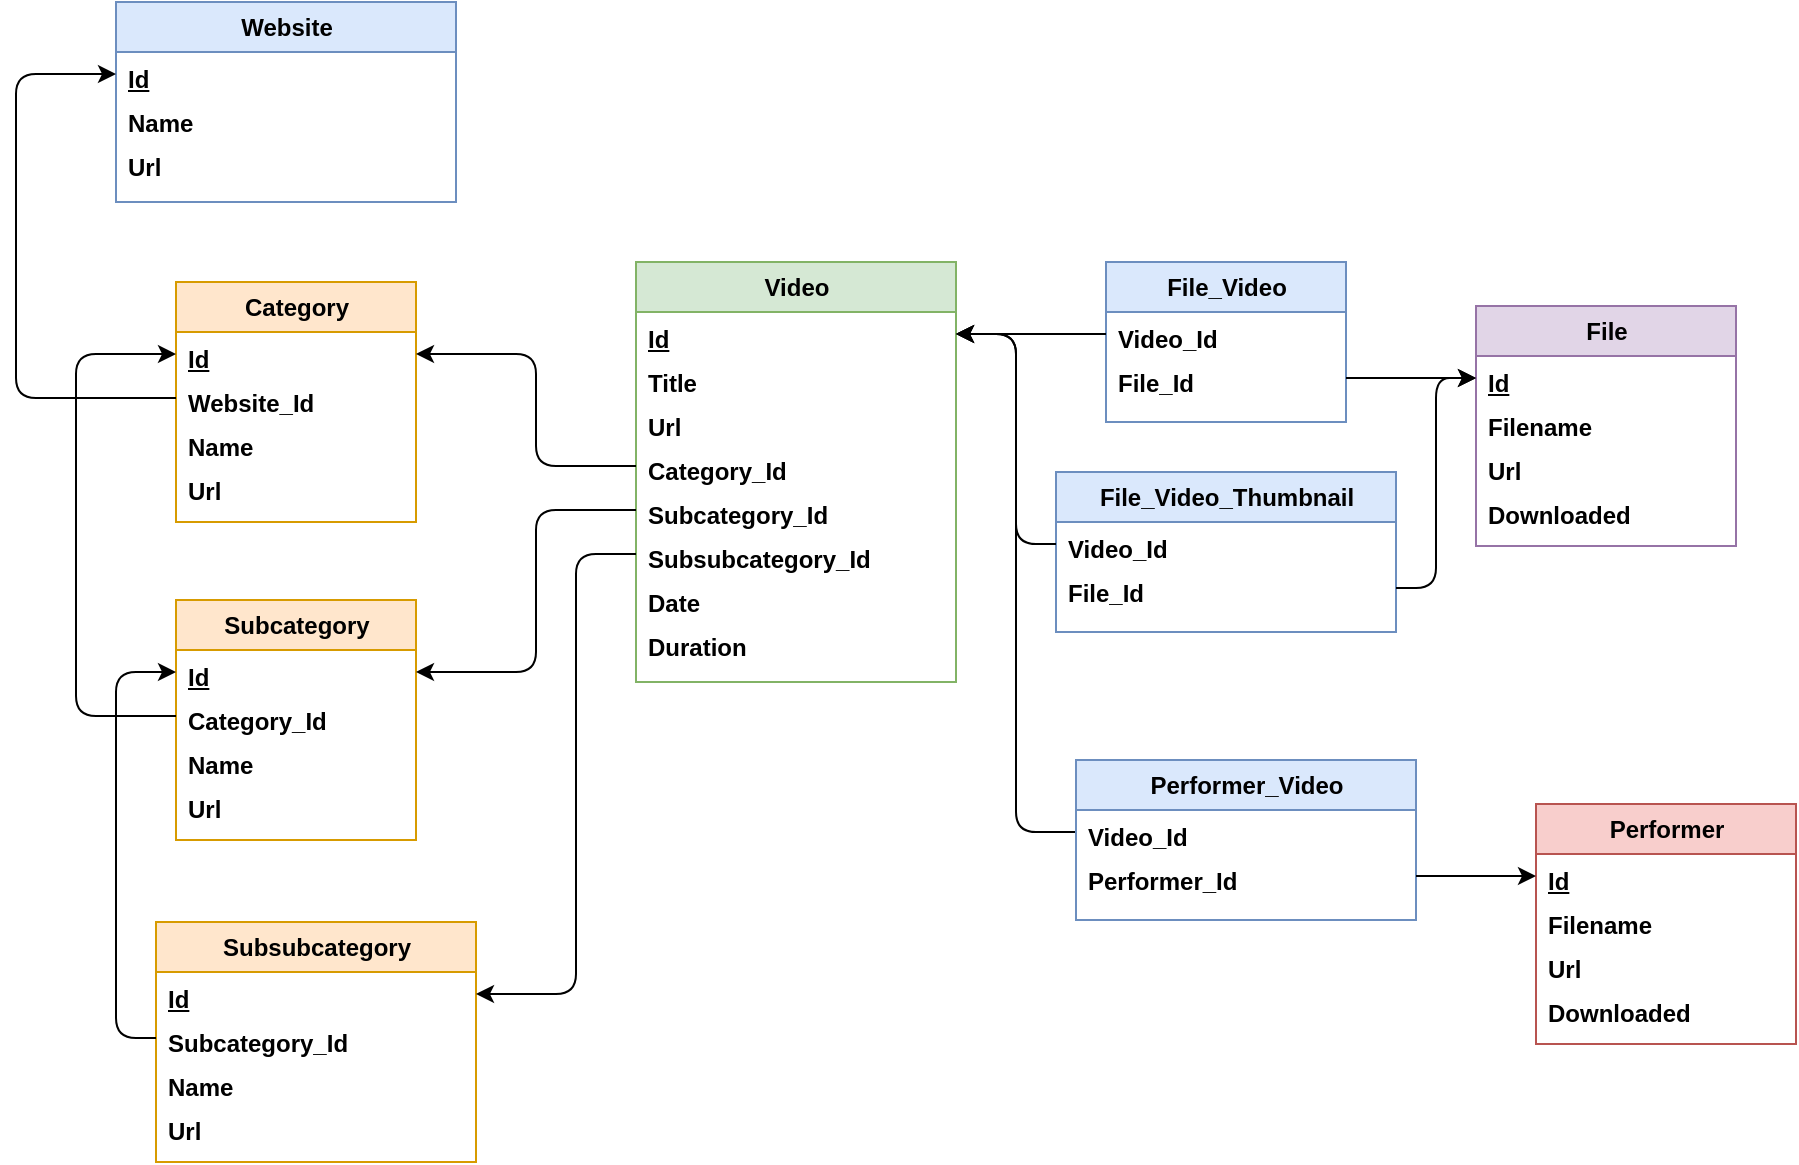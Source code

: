 <mxfile version="12.2.2" type="device" pages="1"><diagram id="Skv-b_L9ppO1r9kbqGut" name="Page-1"><mxGraphModel dx="335" dy="705" grid="1" gridSize="10" guides="1" tooltips="1" connect="1" arrows="1" fold="1" page="1" pageScale="1" pageWidth="850" pageHeight="1100" math="0" shadow="0"><root><mxCell id="0"/><mxCell id="1" parent="0"/><mxCell id="Cmgcgnwg_-ybPlevYjTS-14" value="Website" style="swimlane;html=1;fontStyle=1;childLayout=stackLayout;horizontal=1;startSize=25;fillColor=#dae8fc;horizontalStack=0;resizeParent=1;resizeLast=0;collapsible=1;marginBottom=0;swimlaneFillColor=#ffffff;align=center;strokeColor=#6c8ebf;" vertex="1" parent="1"><mxGeometry x="920" y="20" width="170" height="100" as="geometry"/></mxCell><mxCell id="Cmgcgnwg_-ybPlevYjTS-15" value="&lt;b&gt;Id&lt;/b&gt;" style="text;html=1;strokeColor=none;fillColor=none;spacingLeft=4;spacingRight=4;whiteSpace=wrap;overflow=hidden;rotatable=0;points=[[0,0.5],[1,0.5]];portConstraint=eastwest;fontStyle=4" vertex="1" parent="Cmgcgnwg_-ybPlevYjTS-14"><mxGeometry y="25" width="170" height="22" as="geometry"/></mxCell><mxCell id="Cmgcgnwg_-ybPlevYjTS-16" value="&lt;b&gt;Name&lt;/b&gt;" style="text;html=1;strokeColor=none;fillColor=none;spacingLeft=4;spacingRight=4;whiteSpace=wrap;overflow=hidden;rotatable=0;points=[[0,0.5],[1,0.5]];portConstraint=eastwest;fontStyle=0" vertex="1" parent="Cmgcgnwg_-ybPlevYjTS-14"><mxGeometry y="47" width="170" height="22" as="geometry"/></mxCell><mxCell id="Cmgcgnwg_-ybPlevYjTS-17" value="&lt;b&gt;Url&lt;br&gt;&lt;/b&gt;" style="text;html=1;strokeColor=none;fillColor=none;spacingLeft=4;spacingRight=4;whiteSpace=wrap;overflow=hidden;rotatable=0;points=[[0,0.5],[1,0.5]];portConstraint=eastwest;fontStyle=0" vertex="1" parent="Cmgcgnwg_-ybPlevYjTS-14"><mxGeometry y="69" width="170" height="22" as="geometry"/></mxCell><mxCell id="Cmgcgnwg_-ybPlevYjTS-124" value="Category" style="swimlane;html=1;fontStyle=1;childLayout=stackLayout;horizontal=1;startSize=25;fillColor=#ffe6cc;horizontalStack=0;resizeParent=1;resizeLast=0;collapsible=1;marginBottom=0;swimlaneFillColor=#ffffff;align=center;strokeColor=#d79b00;" vertex="1" parent="1"><mxGeometry x="950" y="160" width="120" height="120" as="geometry"/></mxCell><mxCell id="Cmgcgnwg_-ybPlevYjTS-125" value="&lt;b&gt;Id&lt;/b&gt;" style="text;html=1;strokeColor=none;fillColor=none;spacingLeft=4;spacingRight=4;whiteSpace=wrap;overflow=hidden;rotatable=0;points=[[0,0.5],[1,0.5]];portConstraint=eastwest;fontStyle=4" vertex="1" parent="Cmgcgnwg_-ybPlevYjTS-124"><mxGeometry y="25" width="120" height="22" as="geometry"/></mxCell><mxCell id="Cmgcgnwg_-ybPlevYjTS-126" value="&lt;b&gt;Website_Id&lt;/b&gt;" style="text;html=1;strokeColor=none;fillColor=none;spacingLeft=4;spacingRight=4;whiteSpace=wrap;overflow=hidden;rotatable=0;points=[[0,0.5],[1,0.5]];portConstraint=eastwest;fontStyle=0" vertex="1" parent="Cmgcgnwg_-ybPlevYjTS-124"><mxGeometry y="47" width="120" height="22" as="geometry"/></mxCell><mxCell id="Cmgcgnwg_-ybPlevYjTS-127" value="&lt;b&gt;Name&lt;br&gt;&lt;/b&gt;" style="text;html=1;strokeColor=none;fillColor=none;spacingLeft=4;spacingRight=4;whiteSpace=wrap;overflow=hidden;rotatable=0;points=[[0,0.5],[1,0.5]];portConstraint=eastwest;fontStyle=0" vertex="1" parent="Cmgcgnwg_-ybPlevYjTS-124"><mxGeometry y="69" width="120" height="22" as="geometry"/></mxCell><mxCell id="Cmgcgnwg_-ybPlevYjTS-129" value="&lt;b&gt;Url&lt;br&gt;&lt;/b&gt;" style="text;html=1;strokeColor=none;fillColor=none;spacingLeft=4;spacingRight=4;whiteSpace=wrap;overflow=hidden;rotatable=0;points=[[0,0.5],[1,0.5]];portConstraint=eastwest;fontStyle=0" vertex="1" parent="Cmgcgnwg_-ybPlevYjTS-124"><mxGeometry y="91" width="120" height="22" as="geometry"/></mxCell><mxCell id="Cmgcgnwg_-ybPlevYjTS-130" value="Subcategory" style="swimlane;html=1;fontStyle=1;childLayout=stackLayout;horizontal=1;startSize=25;fillColor=#ffe6cc;horizontalStack=0;resizeParent=1;resizeLast=0;collapsible=1;marginBottom=0;swimlaneFillColor=#ffffff;align=center;strokeColor=#d79b00;" vertex="1" parent="1"><mxGeometry x="950" y="319" width="120" height="120" as="geometry"/></mxCell><mxCell id="Cmgcgnwg_-ybPlevYjTS-131" value="&lt;b&gt;Id&lt;/b&gt;" style="text;html=1;strokeColor=none;fillColor=none;spacingLeft=4;spacingRight=4;whiteSpace=wrap;overflow=hidden;rotatable=0;points=[[0,0.5],[1,0.5]];portConstraint=eastwest;fontStyle=4" vertex="1" parent="Cmgcgnwg_-ybPlevYjTS-130"><mxGeometry y="25" width="120" height="22" as="geometry"/></mxCell><mxCell id="Cmgcgnwg_-ybPlevYjTS-132" value="&lt;b&gt;Category_Id&lt;/b&gt;" style="text;html=1;strokeColor=none;fillColor=none;spacingLeft=4;spacingRight=4;whiteSpace=wrap;overflow=hidden;rotatable=0;points=[[0,0.5],[1,0.5]];portConstraint=eastwest;fontStyle=0" vertex="1" parent="Cmgcgnwg_-ybPlevYjTS-130"><mxGeometry y="47" width="120" height="22" as="geometry"/></mxCell><mxCell id="Cmgcgnwg_-ybPlevYjTS-133" value="&lt;b&gt;Name&lt;br&gt;&lt;/b&gt;" style="text;html=1;strokeColor=none;fillColor=none;spacingLeft=4;spacingRight=4;whiteSpace=wrap;overflow=hidden;rotatable=0;points=[[0,0.5],[1,0.5]];portConstraint=eastwest;fontStyle=0" vertex="1" parent="Cmgcgnwg_-ybPlevYjTS-130"><mxGeometry y="69" width="120" height="22" as="geometry"/></mxCell><mxCell id="Cmgcgnwg_-ybPlevYjTS-134" value="&lt;b&gt;Url&lt;br&gt;&lt;/b&gt;" style="text;html=1;strokeColor=none;fillColor=none;spacingLeft=4;spacingRight=4;whiteSpace=wrap;overflow=hidden;rotatable=0;points=[[0,0.5],[1,0.5]];portConstraint=eastwest;fontStyle=0" vertex="1" parent="Cmgcgnwg_-ybPlevYjTS-130"><mxGeometry y="91" width="120" height="22" as="geometry"/></mxCell><mxCell id="Cmgcgnwg_-ybPlevYjTS-135" value="Subsubcategory" style="swimlane;html=1;fontStyle=1;childLayout=stackLayout;horizontal=1;startSize=25;fillColor=#ffe6cc;horizontalStack=0;resizeParent=1;resizeLast=0;collapsible=1;marginBottom=0;swimlaneFillColor=#ffffff;align=center;strokeColor=#d79b00;" vertex="1" parent="1"><mxGeometry x="940" y="480" width="160" height="120" as="geometry"/></mxCell><mxCell id="Cmgcgnwg_-ybPlevYjTS-136" value="&lt;b&gt;Id&lt;/b&gt;" style="text;html=1;strokeColor=none;fillColor=none;spacingLeft=4;spacingRight=4;whiteSpace=wrap;overflow=hidden;rotatable=0;points=[[0,0.5],[1,0.5]];portConstraint=eastwest;fontStyle=4" vertex="1" parent="Cmgcgnwg_-ybPlevYjTS-135"><mxGeometry y="25" width="160" height="22" as="geometry"/></mxCell><mxCell id="Cmgcgnwg_-ybPlevYjTS-137" value="&lt;b&gt;Subcategory_Id&lt;/b&gt;" style="text;html=1;strokeColor=none;fillColor=none;spacingLeft=4;spacingRight=4;whiteSpace=wrap;overflow=hidden;rotatable=0;points=[[0,0.5],[1,0.5]];portConstraint=eastwest;fontStyle=0" vertex="1" parent="Cmgcgnwg_-ybPlevYjTS-135"><mxGeometry y="47" width="160" height="22" as="geometry"/></mxCell><mxCell id="Cmgcgnwg_-ybPlevYjTS-138" value="&lt;b&gt;Name&lt;br&gt;&lt;/b&gt;" style="text;html=1;strokeColor=none;fillColor=none;spacingLeft=4;spacingRight=4;whiteSpace=wrap;overflow=hidden;rotatable=0;points=[[0,0.5],[1,0.5]];portConstraint=eastwest;fontStyle=0" vertex="1" parent="Cmgcgnwg_-ybPlevYjTS-135"><mxGeometry y="69" width="160" height="22" as="geometry"/></mxCell><mxCell id="Cmgcgnwg_-ybPlevYjTS-139" value="&lt;b&gt;Url&lt;br&gt;&lt;/b&gt;" style="text;html=1;strokeColor=none;fillColor=none;spacingLeft=4;spacingRight=4;whiteSpace=wrap;overflow=hidden;rotatable=0;points=[[0,0.5],[1,0.5]];portConstraint=eastwest;fontStyle=0" vertex="1" parent="Cmgcgnwg_-ybPlevYjTS-135"><mxGeometry y="91" width="160" height="22" as="geometry"/></mxCell><mxCell id="Cmgcgnwg_-ybPlevYjTS-140" value="Video" style="swimlane;html=1;fontStyle=1;childLayout=stackLayout;horizontal=1;startSize=25;fillColor=#d5e8d4;horizontalStack=0;resizeParent=1;resizeLast=0;collapsible=1;marginBottom=0;swimlaneFillColor=#ffffff;align=center;strokeColor=#82b366;" vertex="1" parent="1"><mxGeometry x="1180" y="150" width="160" height="210" as="geometry"/></mxCell><mxCell id="Cmgcgnwg_-ybPlevYjTS-141" value="&lt;b&gt;Id&lt;/b&gt;" style="text;html=1;strokeColor=none;fillColor=none;spacingLeft=4;spacingRight=4;whiteSpace=wrap;overflow=hidden;rotatable=0;points=[[0,0.5],[1,0.5]];portConstraint=eastwest;fontStyle=4" vertex="1" parent="Cmgcgnwg_-ybPlevYjTS-140"><mxGeometry y="25" width="160" height="22" as="geometry"/></mxCell><mxCell id="Cmgcgnwg_-ybPlevYjTS-142" value="&lt;b&gt;Title&lt;/b&gt;" style="text;html=1;strokeColor=none;fillColor=none;spacingLeft=4;spacingRight=4;whiteSpace=wrap;overflow=hidden;rotatable=0;points=[[0,0.5],[1,0.5]];portConstraint=eastwest;fontStyle=0" vertex="1" parent="Cmgcgnwg_-ybPlevYjTS-140"><mxGeometry y="47" width="160" height="22" as="geometry"/></mxCell><mxCell id="Cmgcgnwg_-ybPlevYjTS-144" value="&lt;b&gt;Url&lt;br&gt;&lt;/b&gt;" style="text;html=1;strokeColor=none;fillColor=none;spacingLeft=4;spacingRight=4;whiteSpace=wrap;overflow=hidden;rotatable=0;points=[[0,0.5],[1,0.5]];portConstraint=eastwest;fontStyle=0" vertex="1" parent="Cmgcgnwg_-ybPlevYjTS-140"><mxGeometry y="69" width="160" height="22" as="geometry"/></mxCell><mxCell id="Cmgcgnwg_-ybPlevYjTS-159" value="&lt;b&gt;Category_Id&lt;br&gt;&lt;/b&gt;" style="text;html=1;strokeColor=none;fillColor=none;spacingLeft=4;spacingRight=4;whiteSpace=wrap;overflow=hidden;rotatable=0;points=[[0,0.5],[1,0.5]];portConstraint=eastwest;fontStyle=0" vertex="1" parent="Cmgcgnwg_-ybPlevYjTS-140"><mxGeometry y="91" width="160" height="22" as="geometry"/></mxCell><mxCell id="Cmgcgnwg_-ybPlevYjTS-160" value="&lt;b&gt;Subcategory_Id&lt;br&gt;&lt;/b&gt;" style="text;html=1;strokeColor=none;fillColor=none;spacingLeft=4;spacingRight=4;whiteSpace=wrap;overflow=hidden;rotatable=0;points=[[0,0.5],[1,0.5]];portConstraint=eastwest;fontStyle=0" vertex="1" parent="Cmgcgnwg_-ybPlevYjTS-140"><mxGeometry y="113" width="160" height="22" as="geometry"/></mxCell><mxCell id="Cmgcgnwg_-ybPlevYjTS-161" value="&lt;b&gt;Subsubcategory_Id&lt;br&gt;&lt;/b&gt;" style="text;html=1;strokeColor=none;fillColor=none;spacingLeft=4;spacingRight=4;whiteSpace=wrap;overflow=hidden;rotatable=0;points=[[0,0.5],[1,0.5]];portConstraint=eastwest;fontStyle=0" vertex="1" parent="Cmgcgnwg_-ybPlevYjTS-140"><mxGeometry y="135" width="160" height="22" as="geometry"/></mxCell><mxCell id="Cmgcgnwg_-ybPlevYjTS-162" value="&lt;b&gt;Date&lt;br&gt;&lt;/b&gt;" style="text;html=1;strokeColor=none;fillColor=none;spacingLeft=4;spacingRight=4;whiteSpace=wrap;overflow=hidden;rotatable=0;points=[[0,0.5],[1,0.5]];portConstraint=eastwest;fontStyle=0" vertex="1" parent="Cmgcgnwg_-ybPlevYjTS-140"><mxGeometry y="157" width="160" height="22" as="geometry"/></mxCell><mxCell id="Cmgcgnwg_-ybPlevYjTS-163" value="&lt;b&gt;Duration&lt;br&gt;&lt;/b&gt;" style="text;html=1;strokeColor=none;fillColor=none;spacingLeft=4;spacingRight=4;whiteSpace=wrap;overflow=hidden;rotatable=0;points=[[0,0.5],[1,0.5]];portConstraint=eastwest;fontStyle=0" vertex="1" parent="Cmgcgnwg_-ybPlevYjTS-140"><mxGeometry y="179" width="160" height="22" as="geometry"/></mxCell><mxCell id="Cmgcgnwg_-ybPlevYjTS-145" value="" style="endArrow=classic;html=1;exitX=0;exitY=0.5;exitDx=0;exitDy=0;entryX=0;entryY=0.5;entryDx=0;entryDy=0;" edge="1" parent="1" source="Cmgcgnwg_-ybPlevYjTS-126" target="Cmgcgnwg_-ybPlevYjTS-15"><mxGeometry width="50" height="50" relative="1" as="geometry"><mxPoint x="870" y="280" as="sourcePoint"/><mxPoint x="860" y="120" as="targetPoint"/><Array as="points"><mxPoint x="870" y="218"/><mxPoint x="870" y="56"/></Array></mxGeometry></mxCell><mxCell id="Cmgcgnwg_-ybPlevYjTS-146" value="" style="endArrow=classic;html=1;exitX=0;exitY=0.5;exitDx=0;exitDy=0;entryX=0;entryY=0.5;entryDx=0;entryDy=0;" edge="1" parent="1" source="Cmgcgnwg_-ybPlevYjTS-132" target="Cmgcgnwg_-ybPlevYjTS-125"><mxGeometry width="50" height="50" relative="1" as="geometry"><mxPoint x="820" y="410" as="sourcePoint"/><mxPoint x="870" y="360" as="targetPoint"/><Array as="points"><mxPoint x="900" y="377"/><mxPoint x="900" y="196"/></Array></mxGeometry></mxCell><mxCell id="Cmgcgnwg_-ybPlevYjTS-147" value="" style="endArrow=classic;html=1;exitX=0;exitY=0.5;exitDx=0;exitDy=0;entryX=0;entryY=0.5;entryDx=0;entryDy=0;" edge="1" parent="1" source="Cmgcgnwg_-ybPlevYjTS-137" target="Cmgcgnwg_-ybPlevYjTS-131"><mxGeometry width="50" height="50" relative="1" as="geometry"><mxPoint x="830" y="490" as="sourcePoint"/><mxPoint x="880" y="440" as="targetPoint"/><Array as="points"><mxPoint x="920" y="538"/><mxPoint x="920" y="355"/></Array></mxGeometry></mxCell><mxCell id="Cmgcgnwg_-ybPlevYjTS-148" value="File_Video" style="swimlane;html=1;fontStyle=1;childLayout=stackLayout;horizontal=1;startSize=25;fillColor=#dae8fc;horizontalStack=0;resizeParent=1;resizeLast=0;collapsible=1;marginBottom=0;swimlaneFillColor=#ffffff;align=center;strokeColor=#6c8ebf;" vertex="1" parent="1"><mxGeometry x="1415" y="150" width="120" height="80" as="geometry"/></mxCell><mxCell id="Cmgcgnwg_-ybPlevYjTS-149" value="&lt;b&gt;Video_Id&lt;br&gt;&lt;/b&gt;" style="text;html=1;strokeColor=none;fillColor=none;spacingLeft=4;spacingRight=4;whiteSpace=wrap;overflow=hidden;rotatable=0;points=[[0,0.5],[1,0.5]];portConstraint=eastwest;fontStyle=0" vertex="1" parent="Cmgcgnwg_-ybPlevYjTS-148"><mxGeometry y="25" width="120" height="22" as="geometry"/></mxCell><mxCell id="Cmgcgnwg_-ybPlevYjTS-150" value="&lt;b&gt;File_Id&lt;/b&gt;" style="text;html=1;strokeColor=none;fillColor=none;spacingLeft=4;spacingRight=4;whiteSpace=wrap;overflow=hidden;rotatable=0;points=[[0,0.5],[1,0.5]];portConstraint=eastwest;fontStyle=0" vertex="1" parent="Cmgcgnwg_-ybPlevYjTS-148"><mxGeometry y="47" width="120" height="22" as="geometry"/></mxCell><mxCell id="Cmgcgnwg_-ybPlevYjTS-153" value="File" style="swimlane;html=1;fontStyle=1;childLayout=stackLayout;horizontal=1;startSize=25;fillColor=#e1d5e7;horizontalStack=0;resizeParent=1;resizeLast=0;collapsible=1;marginBottom=0;swimlaneFillColor=#ffffff;align=center;strokeColor=#9673a6;" vertex="1" parent="1"><mxGeometry x="1600" y="172" width="130" height="120" as="geometry"/></mxCell><mxCell id="Cmgcgnwg_-ybPlevYjTS-154" value="&lt;b&gt;Id&lt;/b&gt;" style="text;html=1;strokeColor=none;fillColor=none;spacingLeft=4;spacingRight=4;whiteSpace=wrap;overflow=hidden;rotatable=0;points=[[0,0.5],[1,0.5]];portConstraint=eastwest;fontStyle=4" vertex="1" parent="Cmgcgnwg_-ybPlevYjTS-153"><mxGeometry y="25" width="130" height="22" as="geometry"/></mxCell><mxCell id="Cmgcgnwg_-ybPlevYjTS-155" value="&lt;b&gt;Filename&lt;br&gt;&lt;/b&gt;" style="text;html=1;strokeColor=none;fillColor=none;spacingLeft=4;spacingRight=4;whiteSpace=wrap;overflow=hidden;rotatable=0;points=[[0,0.5],[1,0.5]];portConstraint=eastwest;fontStyle=0" vertex="1" parent="Cmgcgnwg_-ybPlevYjTS-153"><mxGeometry y="47" width="130" height="22" as="geometry"/></mxCell><mxCell id="Cmgcgnwg_-ybPlevYjTS-156" value="&lt;b&gt;Url&lt;br&gt;&lt;/b&gt;" style="text;html=1;strokeColor=none;fillColor=none;spacingLeft=4;spacingRight=4;whiteSpace=wrap;overflow=hidden;rotatable=0;points=[[0,0.5],[1,0.5]];portConstraint=eastwest;fontStyle=0" vertex="1" parent="Cmgcgnwg_-ybPlevYjTS-153"><mxGeometry y="69" width="130" height="22" as="geometry"/></mxCell><mxCell id="Cmgcgnwg_-ybPlevYjTS-157" value="&lt;b&gt;Downloaded&lt;br&gt;&lt;/b&gt;" style="text;html=1;strokeColor=none;fillColor=none;spacingLeft=4;spacingRight=4;whiteSpace=wrap;overflow=hidden;rotatable=0;points=[[0,0.5],[1,0.5]];portConstraint=eastwest;fontStyle=0" vertex="1" parent="Cmgcgnwg_-ybPlevYjTS-153"><mxGeometry y="91" width="130" height="22" as="geometry"/></mxCell><mxCell id="Cmgcgnwg_-ybPlevYjTS-164" value="" style="endArrow=classic;html=1;exitX=0;exitY=0.5;exitDx=0;exitDy=0;entryX=1;entryY=0.5;entryDx=0;entryDy=0;" edge="1" parent="1" source="Cmgcgnwg_-ybPlevYjTS-159" target="Cmgcgnwg_-ybPlevYjTS-125"><mxGeometry width="50" height="50" relative="1" as="geometry"><mxPoint x="1230" y="120" as="sourcePoint"/><mxPoint x="1280" y="70" as="targetPoint"/><Array as="points"><mxPoint x="1130" y="252"/><mxPoint x="1130" y="196"/></Array></mxGeometry></mxCell><mxCell id="Cmgcgnwg_-ybPlevYjTS-165" value="" style="endArrow=classic;html=1;exitX=0;exitY=0.5;exitDx=0;exitDy=0;entryX=1;entryY=0.5;entryDx=0;entryDy=0;" edge="1" parent="1" source="Cmgcgnwg_-ybPlevYjTS-160" target="Cmgcgnwg_-ybPlevYjTS-131"><mxGeometry width="50" height="50" relative="1" as="geometry"><mxPoint x="1090" y="360" as="sourcePoint"/><mxPoint x="1140" y="310" as="targetPoint"/><Array as="points"><mxPoint x="1130" y="274"/><mxPoint x="1130" y="355"/></Array></mxGeometry></mxCell><mxCell id="Cmgcgnwg_-ybPlevYjTS-166" value="" style="endArrow=classic;html=1;exitX=0;exitY=0.5;exitDx=0;exitDy=0;entryX=1;entryY=0.5;entryDx=0;entryDy=0;" edge="1" parent="1" source="Cmgcgnwg_-ybPlevYjTS-161" target="Cmgcgnwg_-ybPlevYjTS-136"><mxGeometry width="50" height="50" relative="1" as="geometry"><mxPoint x="1190" y="130" as="sourcePoint"/><mxPoint x="1240" y="80" as="targetPoint"/><Array as="points"><mxPoint x="1150" y="296"/><mxPoint x="1150" y="516"/></Array></mxGeometry></mxCell><mxCell id="Cmgcgnwg_-ybPlevYjTS-167" value="" style="endArrow=classic;html=1;exitX=0;exitY=0.5;exitDx=0;exitDy=0;entryX=1;entryY=0.5;entryDx=0;entryDy=0;" edge="1" parent="1" source="Cmgcgnwg_-ybPlevYjTS-149" target="Cmgcgnwg_-ybPlevYjTS-141"><mxGeometry width="50" height="50" relative="1" as="geometry"><mxPoint x="1380" y="460" as="sourcePoint"/><mxPoint x="1470" y="500" as="targetPoint"/></mxGeometry></mxCell><mxCell id="Cmgcgnwg_-ybPlevYjTS-168" value="File_Video_Thumbnail" style="swimlane;html=1;fontStyle=1;childLayout=stackLayout;horizontal=1;startSize=25;fillColor=#dae8fc;horizontalStack=0;resizeParent=1;resizeLast=0;collapsible=1;marginBottom=0;swimlaneFillColor=#ffffff;align=center;strokeColor=#6c8ebf;" vertex="1" parent="1"><mxGeometry x="1390" y="255" width="170" height="80" as="geometry"/></mxCell><mxCell id="Cmgcgnwg_-ybPlevYjTS-169" value="&lt;b&gt;Video_Id&lt;br&gt;&lt;/b&gt;" style="text;html=1;strokeColor=none;fillColor=none;spacingLeft=4;spacingRight=4;whiteSpace=wrap;overflow=hidden;rotatable=0;points=[[0,0.5],[1,0.5]];portConstraint=eastwest;fontStyle=0" vertex="1" parent="Cmgcgnwg_-ybPlevYjTS-168"><mxGeometry y="25" width="170" height="22" as="geometry"/></mxCell><mxCell id="Cmgcgnwg_-ybPlevYjTS-170" value="&lt;b&gt;File_Id&lt;/b&gt;" style="text;html=1;strokeColor=none;fillColor=none;spacingLeft=4;spacingRight=4;whiteSpace=wrap;overflow=hidden;rotatable=0;points=[[0,0.5],[1,0.5]];portConstraint=eastwest;fontStyle=0" vertex="1" parent="Cmgcgnwg_-ybPlevYjTS-168"><mxGeometry y="47" width="170" height="22" as="geometry"/></mxCell><mxCell id="Cmgcgnwg_-ybPlevYjTS-171" value="" style="endArrow=classic;html=1;exitX=0;exitY=0.5;exitDx=0;exitDy=0;entryX=1;entryY=0.5;entryDx=0;entryDy=0;" edge="1" parent="1" source="Cmgcgnwg_-ybPlevYjTS-169" target="Cmgcgnwg_-ybPlevYjTS-141"><mxGeometry width="50" height="50" relative="1" as="geometry"><mxPoint x="1380" y="500" as="sourcePoint"/><mxPoint x="1430" y="450" as="targetPoint"/><Array as="points"><mxPoint x="1370" y="291"/><mxPoint x="1370" y="186"/></Array></mxGeometry></mxCell><mxCell id="Cmgcgnwg_-ybPlevYjTS-172" value="" style="endArrow=classic;html=1;exitX=1;exitY=0.5;exitDx=0;exitDy=0;entryX=0;entryY=0.5;entryDx=0;entryDy=0;" edge="1" parent="1" source="Cmgcgnwg_-ybPlevYjTS-150" target="Cmgcgnwg_-ybPlevYjTS-154"><mxGeometry width="50" height="50" relative="1" as="geometry"><mxPoint x="1420" y="490" as="sourcePoint"/><mxPoint x="1470" y="440" as="targetPoint"/></mxGeometry></mxCell><mxCell id="Cmgcgnwg_-ybPlevYjTS-173" value="" style="endArrow=classic;html=1;exitX=1;exitY=0.5;exitDx=0;exitDy=0;entryX=0;entryY=0.5;entryDx=0;entryDy=0;" edge="1" parent="1" source="Cmgcgnwg_-ybPlevYjTS-170" target="Cmgcgnwg_-ybPlevYjTS-154"><mxGeometry width="50" height="50" relative="1" as="geometry"><mxPoint x="1540" y="510" as="sourcePoint"/><mxPoint x="1590" y="460" as="targetPoint"/><Array as="points"><mxPoint x="1580" y="313"/><mxPoint x="1580" y="208"/></Array></mxGeometry></mxCell><mxCell id="Cmgcgnwg_-ybPlevYjTS-174" value="Performer" style="swimlane;html=1;fontStyle=1;childLayout=stackLayout;horizontal=1;startSize=25;fillColor=#f8cecc;horizontalStack=0;resizeParent=1;resizeLast=0;collapsible=1;marginBottom=0;swimlaneFillColor=#ffffff;align=center;strokeColor=#b85450;" vertex="1" parent="1"><mxGeometry x="1630" y="421" width="130" height="120" as="geometry"/></mxCell><mxCell id="Cmgcgnwg_-ybPlevYjTS-175" value="&lt;b&gt;Id&lt;/b&gt;" style="text;html=1;strokeColor=none;fillColor=none;spacingLeft=4;spacingRight=4;whiteSpace=wrap;overflow=hidden;rotatable=0;points=[[0,0.5],[1,0.5]];portConstraint=eastwest;fontStyle=4" vertex="1" parent="Cmgcgnwg_-ybPlevYjTS-174"><mxGeometry y="25" width="130" height="22" as="geometry"/></mxCell><mxCell id="Cmgcgnwg_-ybPlevYjTS-176" value="&lt;b&gt;Filename&lt;br&gt;&lt;/b&gt;" style="text;html=1;strokeColor=none;fillColor=none;spacingLeft=4;spacingRight=4;whiteSpace=wrap;overflow=hidden;rotatable=0;points=[[0,0.5],[1,0.5]];portConstraint=eastwest;fontStyle=0" vertex="1" parent="Cmgcgnwg_-ybPlevYjTS-174"><mxGeometry y="47" width="130" height="22" as="geometry"/></mxCell><mxCell id="Cmgcgnwg_-ybPlevYjTS-177" value="&lt;b&gt;Url&lt;br&gt;&lt;/b&gt;" style="text;html=1;strokeColor=none;fillColor=none;spacingLeft=4;spacingRight=4;whiteSpace=wrap;overflow=hidden;rotatable=0;points=[[0,0.5],[1,0.5]];portConstraint=eastwest;fontStyle=0" vertex="1" parent="Cmgcgnwg_-ybPlevYjTS-174"><mxGeometry y="69" width="130" height="22" as="geometry"/></mxCell><mxCell id="Cmgcgnwg_-ybPlevYjTS-178" value="&lt;b&gt;Downloaded&lt;br&gt;&lt;/b&gt;" style="text;html=1;strokeColor=none;fillColor=none;spacingLeft=4;spacingRight=4;whiteSpace=wrap;overflow=hidden;rotatable=0;points=[[0,0.5],[1,0.5]];portConstraint=eastwest;fontStyle=0" vertex="1" parent="Cmgcgnwg_-ybPlevYjTS-174"><mxGeometry y="91" width="130" height="22" as="geometry"/></mxCell><mxCell id="Cmgcgnwg_-ybPlevYjTS-179" value="" style="endArrow=classic;html=1;exitX=0;exitY=0.5;exitDx=0;exitDy=0;entryX=1;entryY=0.5;entryDx=0;entryDy=0;" edge="1" parent="1" source="Cmgcgnwg_-ybPlevYjTS-181" target="Cmgcgnwg_-ybPlevYjTS-141"><mxGeometry width="50" height="50" relative="1" as="geometry"><mxPoint x="1340" y="500" as="sourcePoint"/><mxPoint x="1370" y="450" as="targetPoint"/><Array as="points"><mxPoint x="1370" y="435"/><mxPoint x="1370" y="186"/></Array></mxGeometry></mxCell><mxCell id="Cmgcgnwg_-ybPlevYjTS-180" value="Performer_Video" style="swimlane;html=1;fontStyle=1;childLayout=stackLayout;horizontal=1;startSize=25;fillColor=#dae8fc;horizontalStack=0;resizeParent=1;resizeLast=0;collapsible=1;marginBottom=0;swimlaneFillColor=#ffffff;align=center;strokeColor=#6c8ebf;" vertex="1" parent="1"><mxGeometry x="1400" y="399" width="170" height="80" as="geometry"/></mxCell><mxCell id="Cmgcgnwg_-ybPlevYjTS-181" value="&lt;b&gt;Video_Id&lt;br&gt;&lt;/b&gt;" style="text;html=1;strokeColor=none;fillColor=none;spacingLeft=4;spacingRight=4;whiteSpace=wrap;overflow=hidden;rotatable=0;points=[[0,0.5],[1,0.5]];portConstraint=eastwest;fontStyle=0" vertex="1" parent="Cmgcgnwg_-ybPlevYjTS-180"><mxGeometry y="25" width="170" height="22" as="geometry"/></mxCell><mxCell id="Cmgcgnwg_-ybPlevYjTS-182" value="&lt;b&gt;Performer_Id&lt;/b&gt;" style="text;html=1;strokeColor=none;fillColor=none;spacingLeft=4;spacingRight=4;whiteSpace=wrap;overflow=hidden;rotatable=0;points=[[0,0.5],[1,0.5]];portConstraint=eastwest;fontStyle=0" vertex="1" parent="Cmgcgnwg_-ybPlevYjTS-180"><mxGeometry y="47" width="170" height="22" as="geometry"/></mxCell><mxCell id="Cmgcgnwg_-ybPlevYjTS-183" value="" style="endArrow=classic;html=1;exitX=1;exitY=0.5;exitDx=0;exitDy=0;entryX=0;entryY=0.5;entryDx=0;entryDy=0;" edge="1" parent="1" source="Cmgcgnwg_-ybPlevYjTS-182" target="Cmgcgnwg_-ybPlevYjTS-175"><mxGeometry width="50" height="50" relative="1" as="geometry"><mxPoint x="1330" y="610" as="sourcePoint"/><mxPoint x="1380" y="560" as="targetPoint"/></mxGeometry></mxCell></root></mxGraphModel></diagram></mxfile>